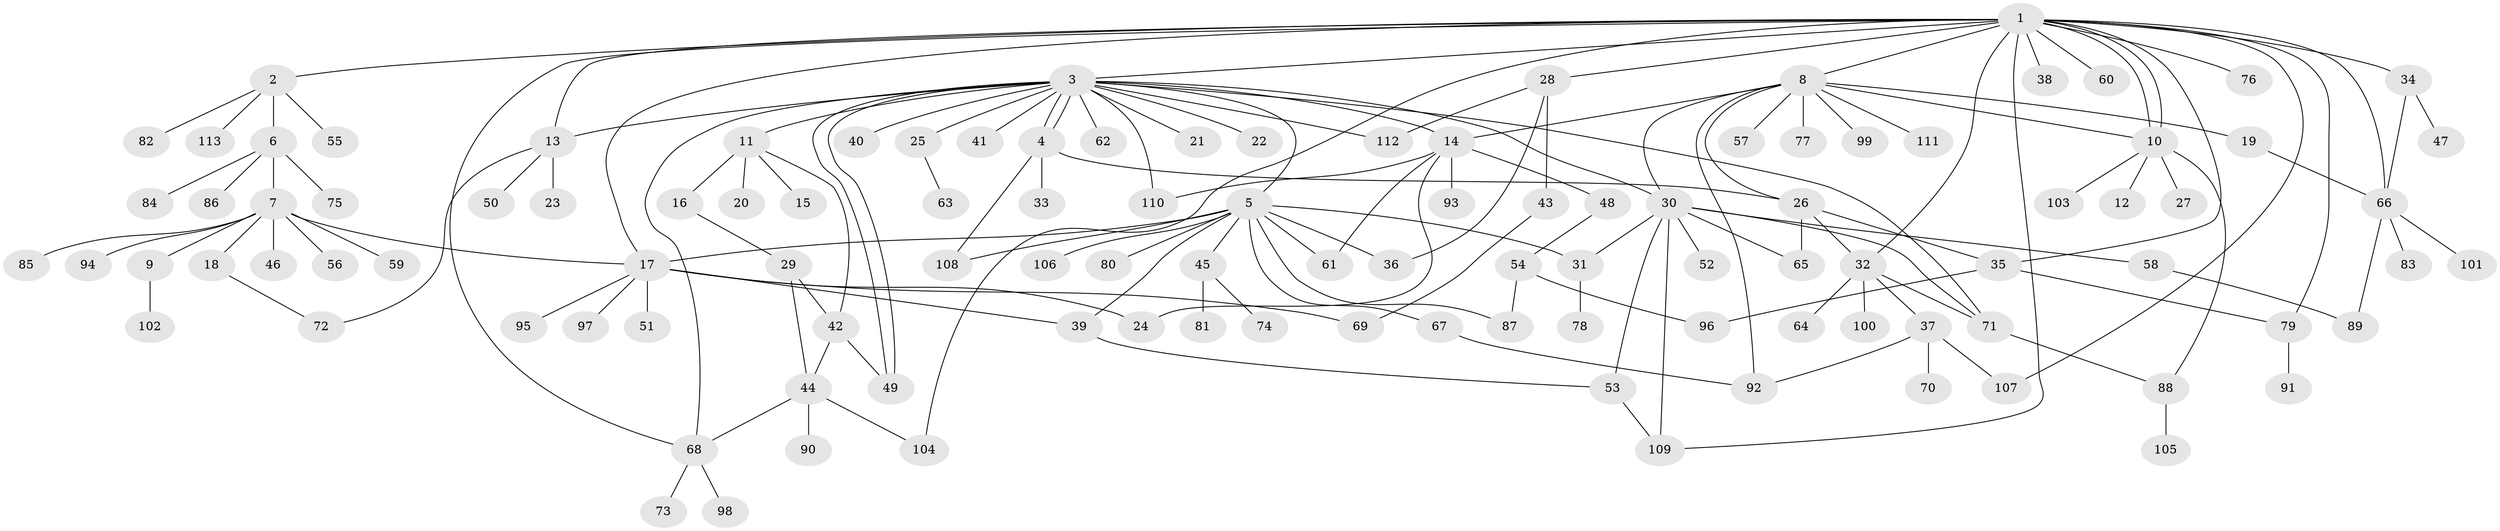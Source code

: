 // Generated by graph-tools (version 1.1) at 2025/26/03/09/25 03:26:05]
// undirected, 113 vertices, 156 edges
graph export_dot {
graph [start="1"]
  node [color=gray90,style=filled];
  1;
  2;
  3;
  4;
  5;
  6;
  7;
  8;
  9;
  10;
  11;
  12;
  13;
  14;
  15;
  16;
  17;
  18;
  19;
  20;
  21;
  22;
  23;
  24;
  25;
  26;
  27;
  28;
  29;
  30;
  31;
  32;
  33;
  34;
  35;
  36;
  37;
  38;
  39;
  40;
  41;
  42;
  43;
  44;
  45;
  46;
  47;
  48;
  49;
  50;
  51;
  52;
  53;
  54;
  55;
  56;
  57;
  58;
  59;
  60;
  61;
  62;
  63;
  64;
  65;
  66;
  67;
  68;
  69;
  70;
  71;
  72;
  73;
  74;
  75;
  76;
  77;
  78;
  79;
  80;
  81;
  82;
  83;
  84;
  85;
  86;
  87;
  88;
  89;
  90;
  91;
  92;
  93;
  94;
  95;
  96;
  97;
  98;
  99;
  100;
  101;
  102;
  103;
  104;
  105;
  106;
  107;
  108;
  109;
  110;
  111;
  112;
  113;
  1 -- 2;
  1 -- 3;
  1 -- 8;
  1 -- 10;
  1 -- 10;
  1 -- 13;
  1 -- 17;
  1 -- 28;
  1 -- 32;
  1 -- 34;
  1 -- 35;
  1 -- 38;
  1 -- 60;
  1 -- 66;
  1 -- 68;
  1 -- 76;
  1 -- 79;
  1 -- 104;
  1 -- 107;
  1 -- 109;
  2 -- 6;
  2 -- 55;
  2 -- 82;
  2 -- 113;
  3 -- 4;
  3 -- 4;
  3 -- 5;
  3 -- 11;
  3 -- 13;
  3 -- 14;
  3 -- 21;
  3 -- 22;
  3 -- 25;
  3 -- 30;
  3 -- 40;
  3 -- 41;
  3 -- 49;
  3 -- 49;
  3 -- 62;
  3 -- 68;
  3 -- 71;
  3 -- 110;
  3 -- 112;
  4 -- 26;
  4 -- 33;
  4 -- 108;
  5 -- 17;
  5 -- 31;
  5 -- 36;
  5 -- 39;
  5 -- 45;
  5 -- 61;
  5 -- 67;
  5 -- 80;
  5 -- 87;
  5 -- 106;
  5 -- 108;
  6 -- 7;
  6 -- 75;
  6 -- 84;
  6 -- 86;
  7 -- 9;
  7 -- 17;
  7 -- 18;
  7 -- 46;
  7 -- 56;
  7 -- 59;
  7 -- 85;
  7 -- 94;
  8 -- 10;
  8 -- 14;
  8 -- 19;
  8 -- 26;
  8 -- 30;
  8 -- 57;
  8 -- 77;
  8 -- 92;
  8 -- 99;
  8 -- 111;
  9 -- 102;
  10 -- 12;
  10 -- 27;
  10 -- 88;
  10 -- 103;
  11 -- 15;
  11 -- 16;
  11 -- 20;
  11 -- 42;
  13 -- 23;
  13 -- 50;
  13 -- 72;
  14 -- 24;
  14 -- 48;
  14 -- 61;
  14 -- 93;
  14 -- 110;
  16 -- 29;
  17 -- 24;
  17 -- 39;
  17 -- 51;
  17 -- 69;
  17 -- 95;
  17 -- 97;
  18 -- 72;
  19 -- 66;
  25 -- 63;
  26 -- 32;
  26 -- 35;
  26 -- 65;
  28 -- 36;
  28 -- 43;
  28 -- 112;
  29 -- 42;
  29 -- 44;
  30 -- 31;
  30 -- 52;
  30 -- 53;
  30 -- 58;
  30 -- 65;
  30 -- 71;
  30 -- 109;
  31 -- 78;
  32 -- 37;
  32 -- 64;
  32 -- 71;
  32 -- 100;
  34 -- 47;
  34 -- 66;
  35 -- 79;
  35 -- 96;
  37 -- 70;
  37 -- 92;
  37 -- 107;
  39 -- 53;
  42 -- 44;
  42 -- 49;
  43 -- 69;
  44 -- 68;
  44 -- 90;
  44 -- 104;
  45 -- 74;
  45 -- 81;
  48 -- 54;
  53 -- 109;
  54 -- 87;
  54 -- 96;
  58 -- 89;
  66 -- 83;
  66 -- 89;
  66 -- 101;
  67 -- 92;
  68 -- 73;
  68 -- 98;
  71 -- 88;
  79 -- 91;
  88 -- 105;
}
